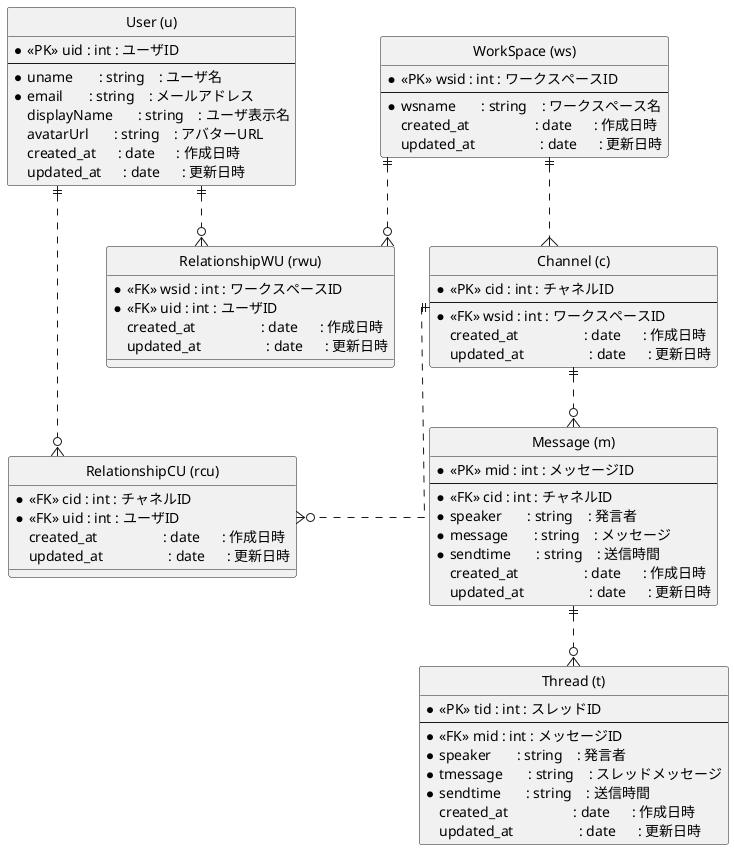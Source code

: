 @startuml chatapp
 hide circle
 skinparam linetype ortho

 entity "User (u)" as u {
     * <<PK>> uid : int : ユーザID
     --
     * uname       : string    : ユーザ名
     * email       : string    : メールアドレス
     displayName       : string    : ユーザ表示名
     avatarUrl       : string    : アバターURL
     created_at      : date      : 作成日時
     updated_at      : date      : 更新日時
 }
 
 entity "WorkSpace (ws)" as ws {
     * <<PK>> wsid : int : ワークスペースID
     --
     * wsname       : string    : ワークスペース名
     created_at                  : date      : 作成日時
     updated_at                  : date      : 更新日時
 }

entity "Channel (c)" as c {
     * <<PK>> cid : int : チャネルID
     --
     * <<FK>> wsid : int : ワークスペースID
     created_at                  : date      : 作成日時
     updated_at                  : date      : 更新日時
 }

entity "Message (m)" as m {
     * <<PK>> mid : int : メッセージID
     --
     * <<FK>> cid : int : チャネルID
     * speaker       : string    : 発言者
     * message       : string    : メッセージ
     * sendtime       : string    : 送信時間
     created_at                  : date      : 作成日時
     updated_at                  : date      : 更新日時
 }

entity "Thread (t)" as t {
     * <<PK>> tid : int : スレッドID
     --
     * <<FK>> mid : int : メッセージID
     * speaker       : string    : 発言者
     * tmessage       : string    : スレッドメッセージ
     * sendtime       : string    : 送信時間
     created_at                  : date      : 作成日時
     updated_at                  : date      : 更新日時
 }

entity "RelationshipWU (rwu)" as rwu {
     * <<FK>> wsid : int : ワークスペースID
     * <<FK>> uid : int : ユーザID
     created_at                  : date      : 作成日時
     updated_at                  : date      : 更新日時
 }

entity "RelationshipCU (rcu)" as rcu {
     * <<FK>> cid : int : チャネルID
     * <<FK>> uid : int : ユーザID
     created_at                  : date      : 作成日時
     updated_at                  : date      : 更新日時
 }

 ws ||..{ c
 c ||..o{ m
 m ||..o{ t
 ws ||..o{ rwu
 u ||..o{ rwu
 c ||..o{ rcu
 u ||..o{ rcu

 @enduml